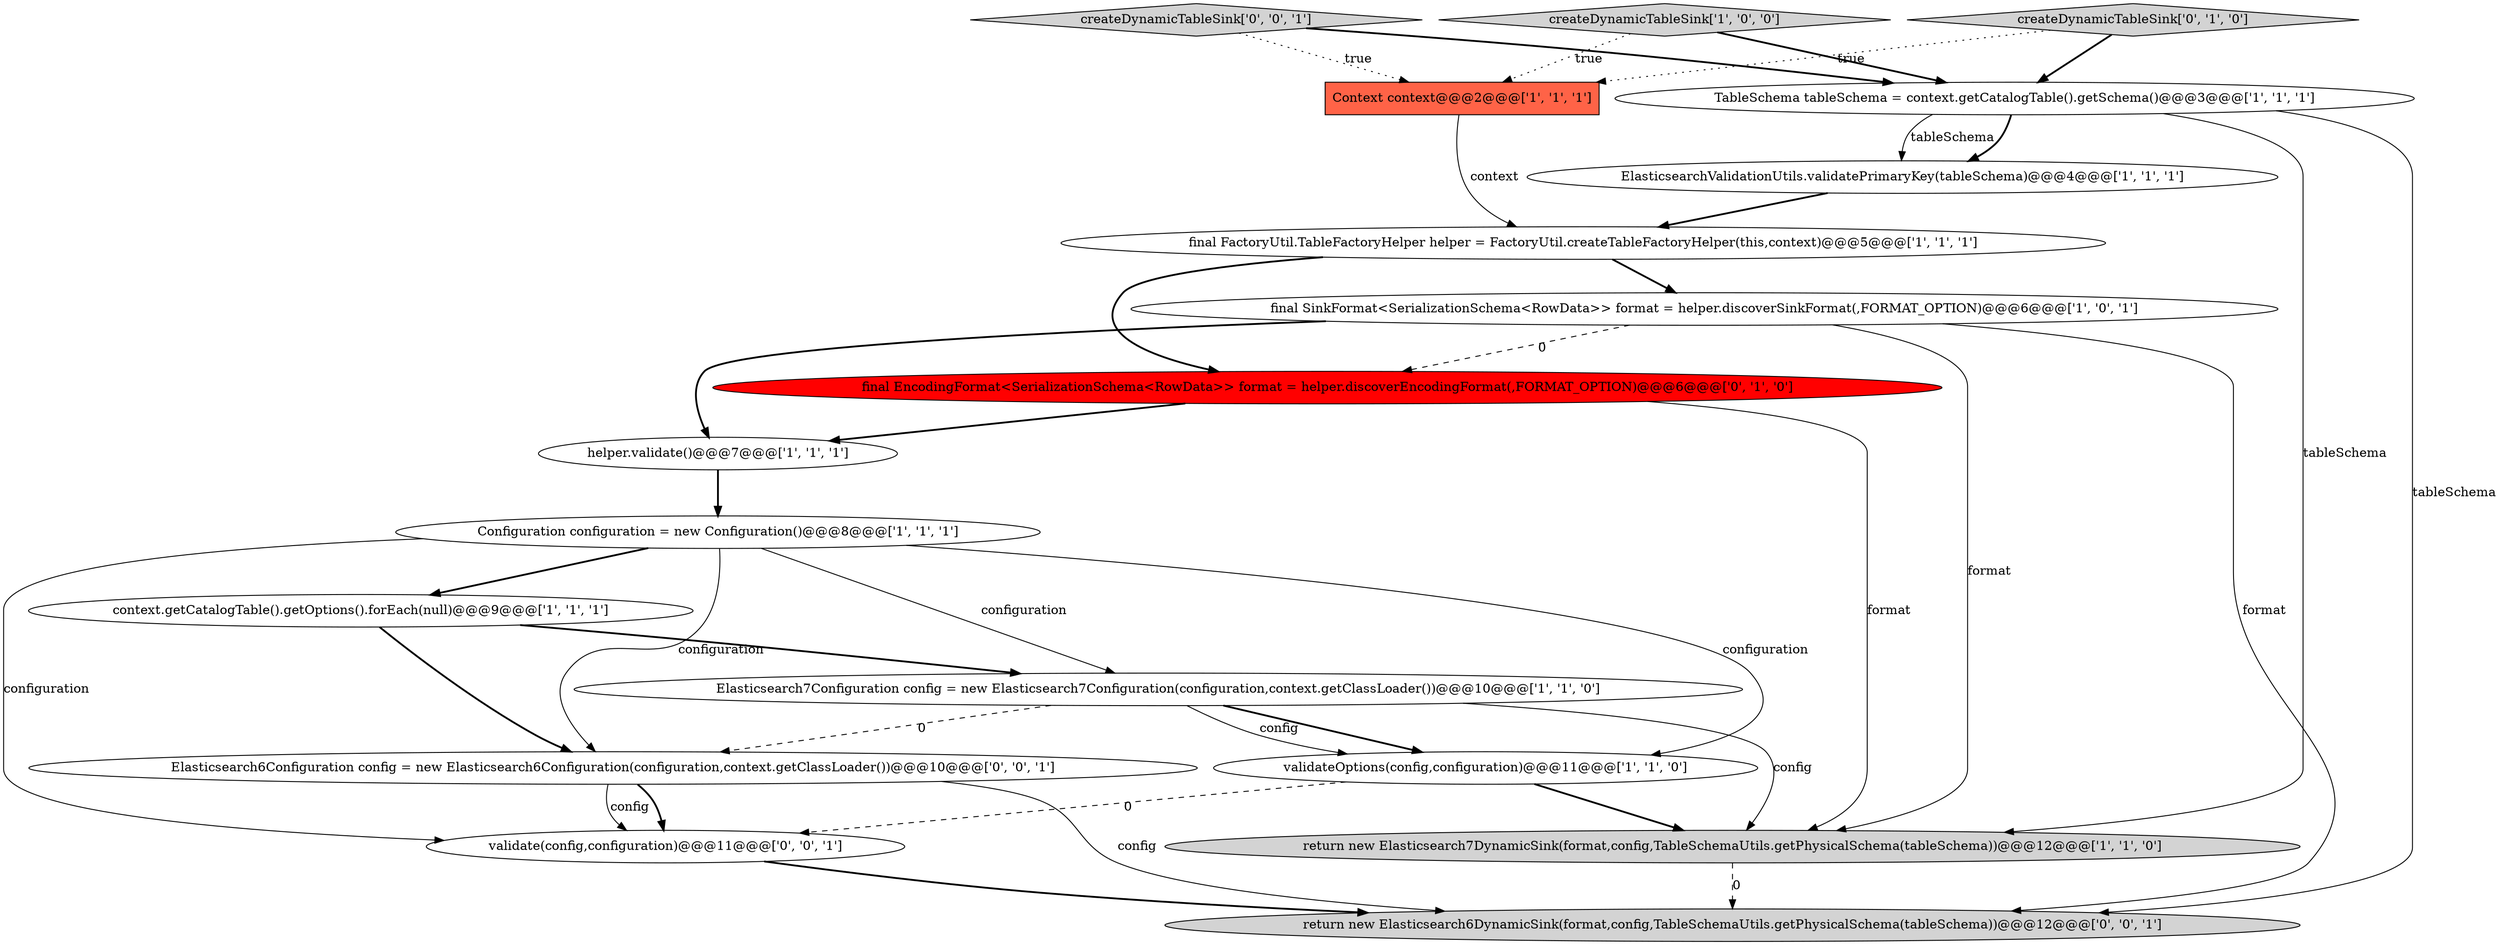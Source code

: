 digraph {
14 [style = filled, label = "Elasticsearch6Configuration config = new Elasticsearch6Configuration(configuration,context.getClassLoader())@@@10@@@['0', '0', '1']", fillcolor = white, shape = ellipse image = "AAA0AAABBB3BBB"];
5 [style = filled, label = "Context context@@@2@@@['1', '1', '1']", fillcolor = tomato, shape = box image = "AAA0AAABBB1BBB"];
8 [style = filled, label = "return new Elasticsearch7DynamicSink(format,config,TableSchemaUtils.getPhysicalSchema(tableSchema))@@@12@@@['1', '1', '0']", fillcolor = lightgray, shape = ellipse image = "AAA0AAABBB1BBB"];
16 [style = filled, label = "createDynamicTableSink['0', '0', '1']", fillcolor = lightgray, shape = diamond image = "AAA0AAABBB3BBB"];
12 [style = filled, label = "final EncodingFormat<SerializationSchema<RowData>> format = helper.discoverEncodingFormat(,FORMAT_OPTION)@@@6@@@['0', '1', '0']", fillcolor = red, shape = ellipse image = "AAA1AAABBB2BBB"];
17 [style = filled, label = "validate(config,configuration)@@@11@@@['0', '0', '1']", fillcolor = white, shape = ellipse image = "AAA0AAABBB3BBB"];
11 [style = filled, label = "Elasticsearch7Configuration config = new Elasticsearch7Configuration(configuration,context.getClassLoader())@@@10@@@['1', '1', '0']", fillcolor = white, shape = ellipse image = "AAA0AAABBB1BBB"];
7 [style = filled, label = "Configuration configuration = new Configuration()@@@8@@@['1', '1', '1']", fillcolor = white, shape = ellipse image = "AAA0AAABBB1BBB"];
1 [style = filled, label = "validateOptions(config,configuration)@@@11@@@['1', '1', '0']", fillcolor = white, shape = ellipse image = "AAA0AAABBB1BBB"];
4 [style = filled, label = "createDynamicTableSink['1', '0', '0']", fillcolor = lightgray, shape = diamond image = "AAA0AAABBB1BBB"];
3 [style = filled, label = "TableSchema tableSchema = context.getCatalogTable().getSchema()@@@3@@@['1', '1', '1']", fillcolor = white, shape = ellipse image = "AAA0AAABBB1BBB"];
6 [style = filled, label = "final FactoryUtil.TableFactoryHelper helper = FactoryUtil.createTableFactoryHelper(this,context)@@@5@@@['1', '1', '1']", fillcolor = white, shape = ellipse image = "AAA0AAABBB1BBB"];
9 [style = filled, label = "ElasticsearchValidationUtils.validatePrimaryKey(tableSchema)@@@4@@@['1', '1', '1']", fillcolor = white, shape = ellipse image = "AAA0AAABBB1BBB"];
10 [style = filled, label = "helper.validate()@@@7@@@['1', '1', '1']", fillcolor = white, shape = ellipse image = "AAA0AAABBB1BBB"];
2 [style = filled, label = "context.getCatalogTable().getOptions().forEach(null)@@@9@@@['1', '1', '1']", fillcolor = white, shape = ellipse image = "AAA0AAABBB1BBB"];
0 [style = filled, label = "final SinkFormat<SerializationSchema<RowData>> format = helper.discoverSinkFormat(,FORMAT_OPTION)@@@6@@@['1', '0', '1']", fillcolor = white, shape = ellipse image = "AAA0AAABBB1BBB"];
15 [style = filled, label = "return new Elasticsearch6DynamicSink(format,config,TableSchemaUtils.getPhysicalSchema(tableSchema))@@@12@@@['0', '0', '1']", fillcolor = lightgray, shape = ellipse image = "AAA0AAABBB3BBB"];
13 [style = filled, label = "createDynamicTableSink['0', '1', '0']", fillcolor = lightgray, shape = diamond image = "AAA0AAABBB2BBB"];
16->3 [style = bold, label=""];
4->5 [style = dotted, label="true"];
4->3 [style = bold, label=""];
7->17 [style = solid, label="configuration"];
3->9 [style = solid, label="tableSchema"];
1->8 [style = bold, label=""];
0->15 [style = solid, label="format"];
11->1 [style = bold, label=""];
8->15 [style = dashed, label="0"];
7->11 [style = solid, label="configuration"];
14->17 [style = bold, label=""];
13->5 [style = dotted, label="true"];
5->6 [style = solid, label="context"];
6->0 [style = bold, label=""];
0->12 [style = dashed, label="0"];
10->7 [style = bold, label=""];
9->6 [style = bold, label=""];
11->8 [style = solid, label="config"];
3->9 [style = bold, label=""];
14->15 [style = solid, label="config"];
0->10 [style = bold, label=""];
12->10 [style = bold, label=""];
1->17 [style = dashed, label="0"];
13->3 [style = bold, label=""];
7->2 [style = bold, label=""];
11->1 [style = solid, label="config"];
11->14 [style = dashed, label="0"];
2->14 [style = bold, label=""];
16->5 [style = dotted, label="true"];
17->15 [style = bold, label=""];
3->8 [style = solid, label="tableSchema"];
7->14 [style = solid, label="configuration"];
12->8 [style = solid, label="format"];
14->17 [style = solid, label="config"];
0->8 [style = solid, label="format"];
7->1 [style = solid, label="configuration"];
2->11 [style = bold, label=""];
3->15 [style = solid, label="tableSchema"];
6->12 [style = bold, label=""];
}
